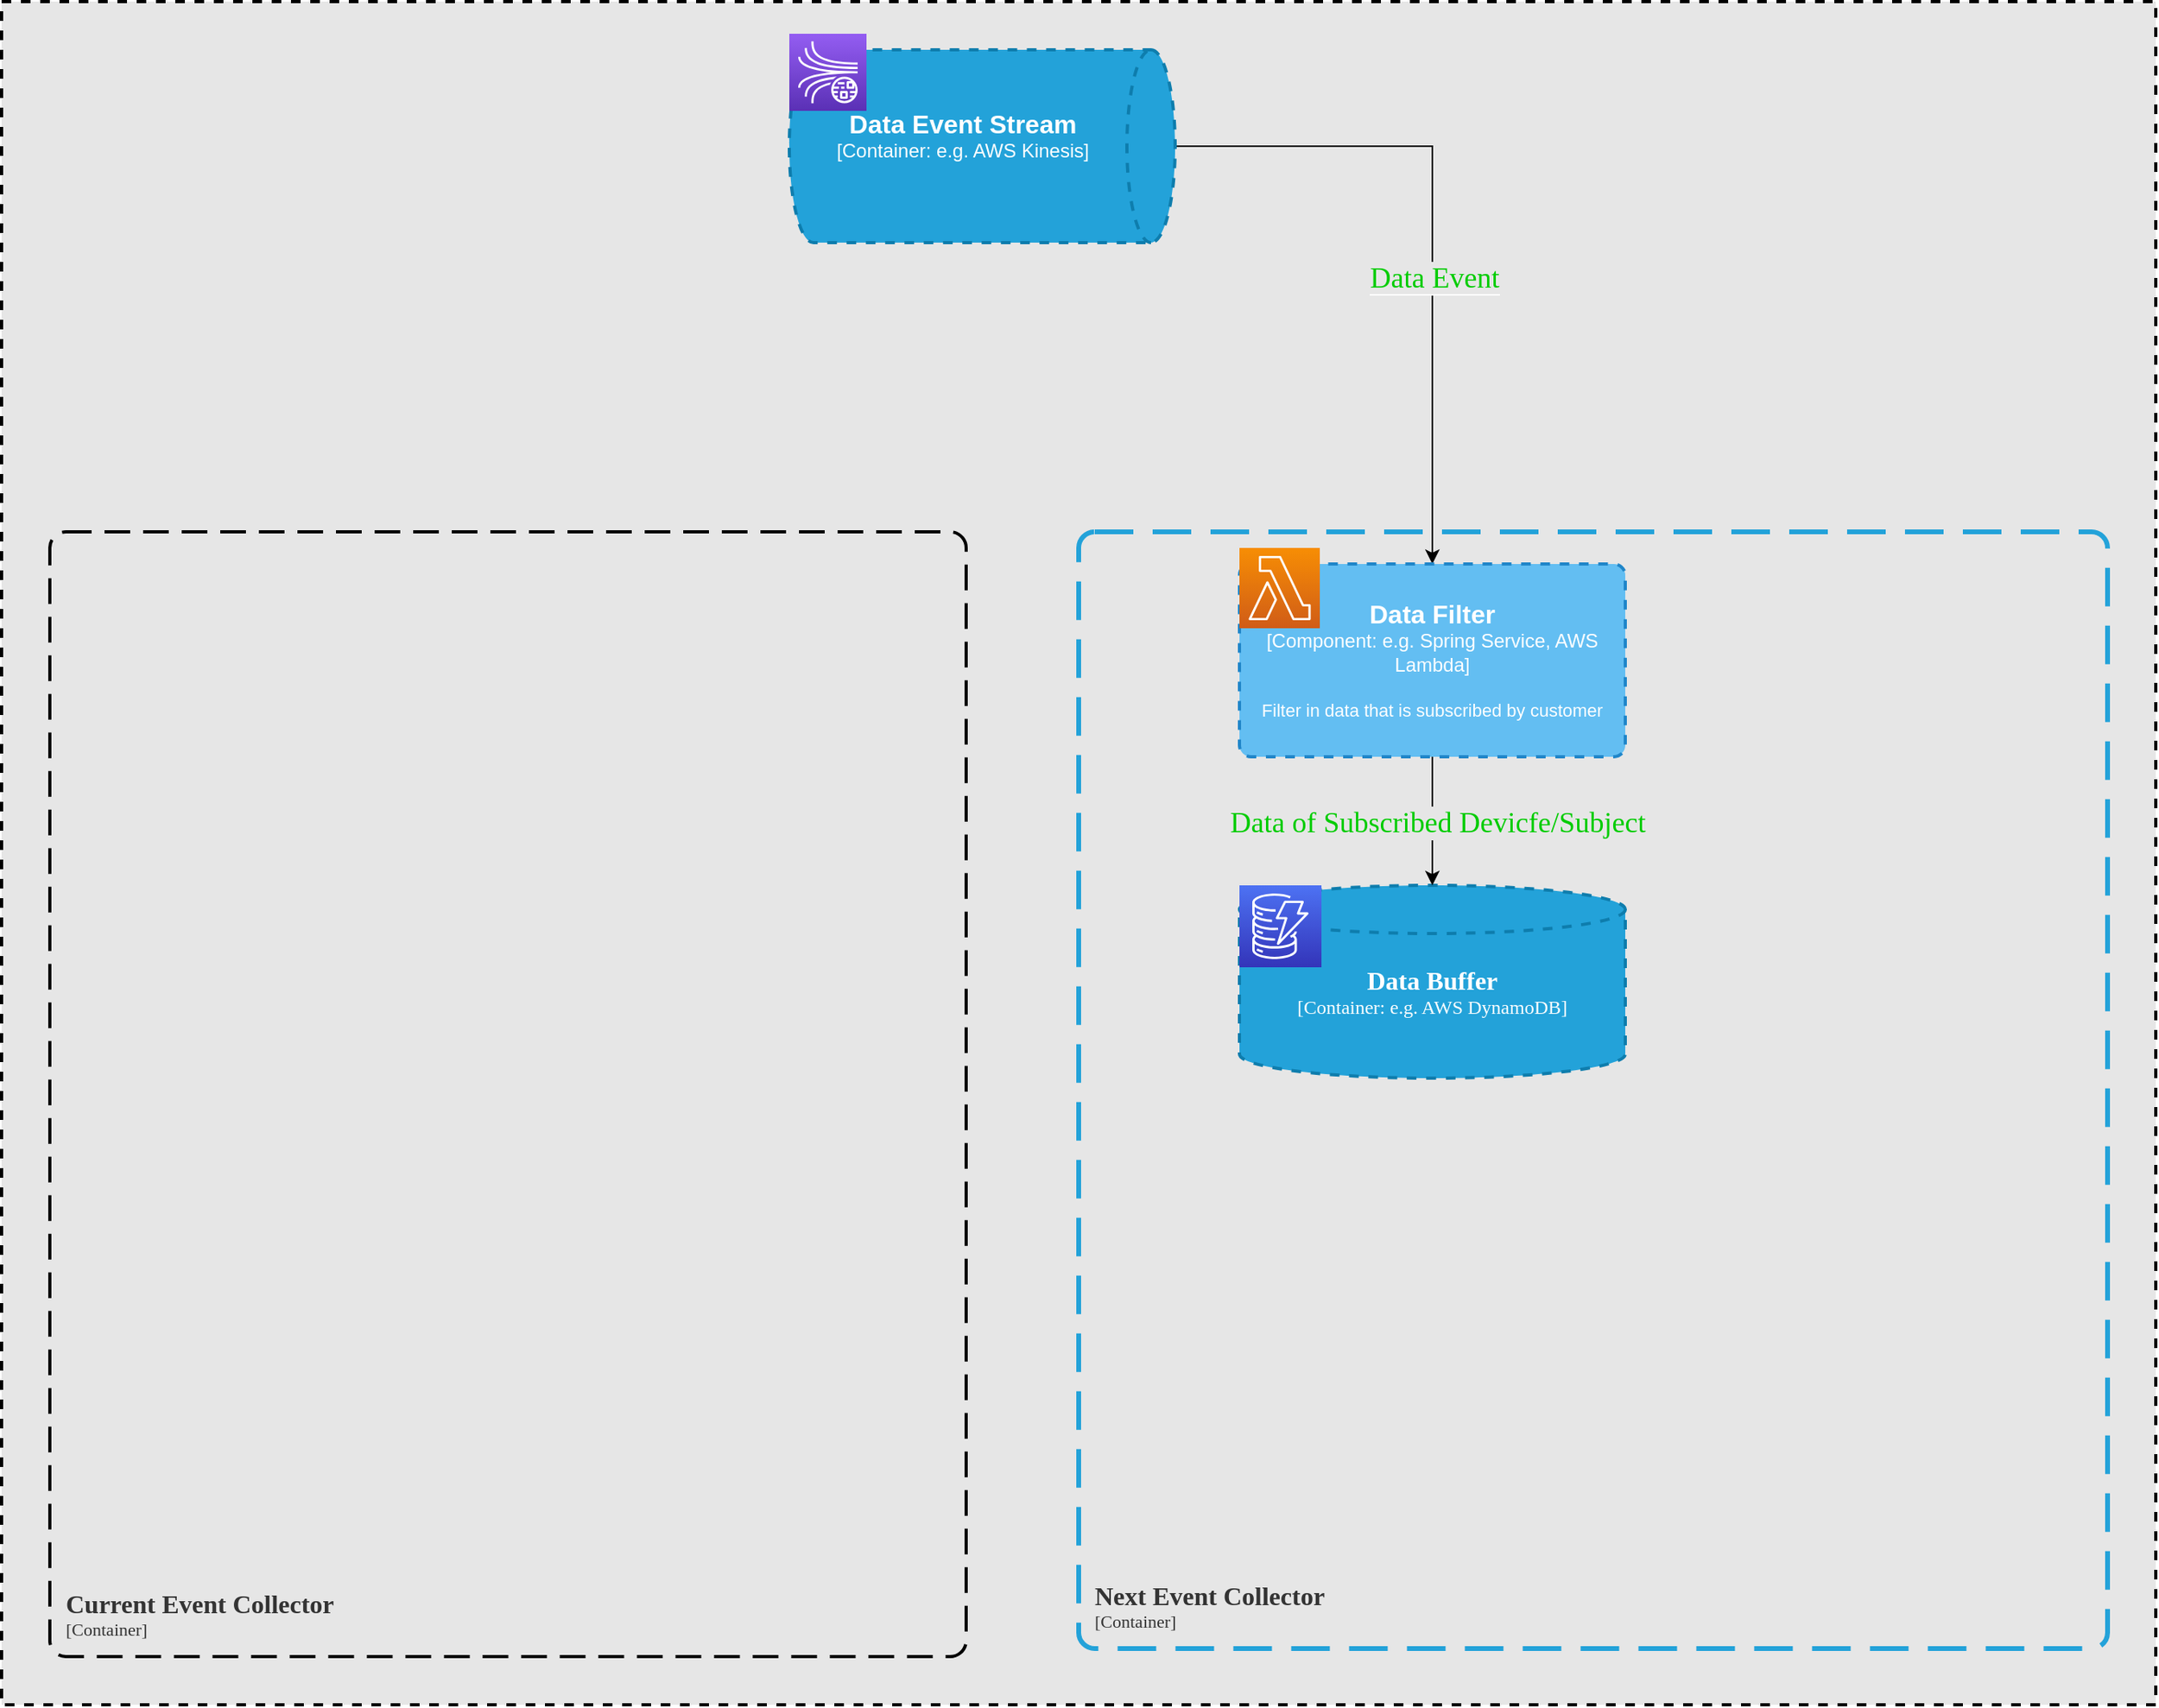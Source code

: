 <mxfile version="20.5.3" type="github"><diagram id="m2yf274t8tq8ouvesx9-" name="Page-1"><mxGraphModel dx="1426" dy="1963" grid="1" gridSize="10" guides="1" tooltips="1" connect="1" arrows="1" fold="1" page="1" pageScale="1" pageWidth="827" pageHeight="1169" math="0" shadow="0"><root><mxCell id="0"/><mxCell id="1" parent="0"/><mxCell id="6_3hUqjpFfgXBnWn_kRa-1" value="" style="rounded=0;whiteSpace=wrap;html=1;dashed=1;strokeWidth=2;fillColor=#E6E6E6;" vertex="1" parent="1"><mxGeometry x="20" y="-290" width="1340" height="1060" as="geometry"/></mxCell><object placeholders="1" c4Name="Current Event Collector" c4Type="ContainerScopeBoundary" c4Application="Container" label="&lt;font style=&quot;font-size: 16px&quot;&gt;&lt;b&gt;&lt;div style=&quot;text-align: left&quot;&gt;%c4Name%&lt;/div&gt;&lt;/b&gt;&lt;/font&gt;&lt;div style=&quot;text-align: left&quot;&gt;[%c4Application%]&lt;/div&gt;" id="TOB8HUzxCa0lJRpBpMYs-25"><mxCell style="rounded=1;fontSize=11;whiteSpace=wrap;html=1;dashed=1;arcSize=20;fillColor=none;strokeColor=#000000;fontColor=#333333;labelBackgroundColor=none;align=left;verticalAlign=bottom;labelBorderColor=none;spacingTop=0;spacing=10;dashPattern=8 4;metaEdit=1;rotatable=0;perimeter=rectanglePerimeter;noLabel=0;labelPadding=0;allowArrows=0;connectable=0;expand=0;recursiveResize=0;editable=1;pointerEvents=0;absoluteArcSize=1;points=[[0.25,0,0],[0.5,0,0],[0.75,0,0],[1,0.25,0],[1,0.5,0],[1,0.75,0],[0.75,1,0],[0.5,1,0],[0.25,1,0],[0,0.75,0],[0,0.5,0],[0,0.25,0]];fontFamily=Comic Sans MS;strokeWidth=2;" parent="1" vertex="1"><mxGeometry x="50" y="40" width="570" height="700" as="geometry"/></mxCell></object><object placeholders="1" c4Name="Next Event Collector" c4Type="ContainerScopeBoundary" c4Application="Container" label="&lt;font style=&quot;font-size: 16px&quot;&gt;&lt;b&gt;&lt;div style=&quot;text-align: left&quot;&gt;%c4Name%&lt;/div&gt;&lt;/b&gt;&lt;/font&gt;&lt;div style=&quot;text-align: left&quot;&gt;[%c4Application%]&lt;/div&gt;" id="6_3hUqjpFfgXBnWn_kRa-3"><mxCell style="rounded=1;fontSize=11;whiteSpace=wrap;html=1;dashed=1;arcSize=20;fillColor=none;strokeColor=#23A2D9;fontColor=#333333;labelBackgroundColor=none;align=left;verticalAlign=bottom;labelBorderColor=none;spacingTop=0;spacing=10;dashPattern=8 4;metaEdit=1;rotatable=0;perimeter=rectanglePerimeter;noLabel=0;labelPadding=0;allowArrows=0;connectable=0;expand=0;recursiveResize=0;editable=1;pointerEvents=0;absoluteArcSize=1;points=[[0.25,0,0],[0.5,0,0],[0.75,0,0],[1,0.25,0],[1,0.5,0],[1,0.75,0],[0.75,1,0],[0.5,1,0],[0.25,1,0],[0,0.75,0],[0,0.5,0],[0,0.25,0]];fontFamily=Comic Sans MS;strokeWidth=3;" vertex="1" parent="1"><mxGeometry x="690" y="40" width="640" height="695" as="geometry"/></mxCell></object><mxCell id="6_3hUqjpFfgXBnWn_kRa-12" style="edgeStyle=orthogonalEdgeStyle;rounded=0;orthogonalLoop=1;jettySize=auto;html=1;" edge="1" parent="1" source="6_3hUqjpFfgXBnWn_kRa-6" target="6_3hUqjpFfgXBnWn_kRa-5"><mxGeometry relative="1" as="geometry"/></mxCell><mxCell id="6_3hUqjpFfgXBnWn_kRa-13" value="&lt;font color=&quot;#00cc00&quot; face=&quot;Comic Sans MS&quot; style=&quot;background-color: rgb(230, 230, 230); font-size: 18px;&quot;&gt;Data Event&lt;/font&gt;" style="edgeLabel;html=1;align=center;verticalAlign=middle;resizable=0;points=[];" vertex="1" connectable="0" parent="6_3hUqjpFfgXBnWn_kRa-12"><mxGeometry x="0.153" y="1" relative="1" as="geometry"><mxPoint as="offset"/></mxGeometry></mxCell><mxCell id="6_3hUqjpFfgXBnWn_kRa-16" value="" style="group" vertex="1" connectable="0" parent="1"><mxGeometry x="790" y="50" width="240" height="130" as="geometry"/></mxCell><object placeholders="1" c4Name="Data Filter" c4Type="Component" c4Technology="e.g. Spring Service, AWS Lambda" c4Description="Filter in data that is subscribed by customer" label="&lt;font style=&quot;font-size: 16px&quot;&gt;&lt;b&gt;%c4Name%&lt;/b&gt;&lt;/font&gt;&lt;div&gt;[%c4Type%: %c4Technology%]&lt;/div&gt;&lt;br&gt;&lt;div&gt;&lt;font style=&quot;font-size: 11px&quot;&gt;%c4Description%&lt;/font&gt;&lt;/div&gt;" id="6_3hUqjpFfgXBnWn_kRa-5"><mxCell style="rounded=1;whiteSpace=wrap;html=1;labelBackgroundColor=none;fillColor=#63BEF2;fontColor=#ffffff;align=center;arcSize=6;strokeColor=#2086C9;metaEdit=1;resizable=0;points=[[0.25,0,0],[0.5,0,0],[0.75,0,0],[1,0.25,0],[1,0.5,0],[1,0.75,0],[0.75,1,0],[0.5,1,0],[0.25,1,0],[0,0.75,0],[0,0.5,0],[0,0.25,0]];dashed=1;strokeWidth=2;" vertex="1" parent="6_3hUqjpFfgXBnWn_kRa-16"><mxGeometry y="10" width="240" height="120" as="geometry"/></mxCell></object><mxCell id="6_3hUqjpFfgXBnWn_kRa-9" value="" style="sketch=0;points=[[0,0,0],[0.25,0,0],[0.5,0,0],[0.75,0,0],[1,0,0],[0,1,0],[0.25,1,0],[0.5,1,0],[0.75,1,0],[1,1,0],[0,0.25,0],[0,0.5,0],[0,0.75,0],[1,0.25,0],[1,0.5,0],[1,0.75,0]];outlineConnect=0;fontColor=#232F3E;gradientColor=#F78E04;gradientDirection=north;fillColor=#D05C17;strokeColor=#ffffff;dashed=0;verticalLabelPosition=bottom;verticalAlign=top;align=center;html=1;fontSize=12;fontStyle=0;aspect=fixed;shape=mxgraph.aws4.resourceIcon;resIcon=mxgraph.aws4.lambda;strokeWidth=2;movable=0;resizable=0;rotatable=0;deletable=0;editable=0;connectable=0;" vertex="1" parent="6_3hUqjpFfgXBnWn_kRa-16"><mxGeometry width="50" height="50" as="geometry"/></mxCell><mxCell id="6_3hUqjpFfgXBnWn_kRa-17" value="" style="group" vertex="1" connectable="0" parent="1"><mxGeometry x="510" y="-270" width="240" height="130" as="geometry"/></mxCell><object placeholders="1" c4Type="Data Event Stream" c4Container="Container" c4Technology="e.g. AWS Kinesis" label="&lt;font style=&quot;font-size: 16px&quot;&gt;&lt;b&gt;%c4Type%&lt;/b&gt;&lt;/font&gt;&lt;div&gt;[%c4Container%:&amp;nbsp;%c4Technology%]&lt;/div&gt;&lt;br&gt;&lt;div&gt;&lt;font style=&quot;font-size: 11px&quot;&gt;&lt;font color=&quot;#E6E6E6&quot;&gt;%c4Description%&lt;/font&gt;&lt;/div&gt;" c4Description="" id="6_3hUqjpFfgXBnWn_kRa-6"><mxCell style="shape=cylinder3;size=15;direction=south;whiteSpace=wrap;html=1;boundedLbl=1;rounded=0;labelBackgroundColor=none;fillColor=#23A2D9;fontSize=12;fontColor=#ffffff;align=center;strokeColor=#0E7DAD;metaEdit=1;points=[[0.5,0,0],[1,0.25,0],[1,0.5,0],[1,0.75,0],[0.5,1,0],[0,0.75,0],[0,0.5,0],[0,0.25,0]];resizable=0;dashed=1;strokeWidth=2;" vertex="1" parent="6_3hUqjpFfgXBnWn_kRa-17"><mxGeometry y="10" width="240" height="120" as="geometry"/></mxCell></object><mxCell id="6_3hUqjpFfgXBnWn_kRa-8" value="" style="sketch=0;points=[[0,0,0],[0.25,0,0],[0.5,0,0],[0.75,0,0],[1,0,0],[0,1,0],[0.25,1,0],[0.5,1,0],[0.75,1,0],[1,1,0],[0,0.25,0],[0,0.5,0],[0,0.75,0],[1,0.25,0],[1,0.5,0],[1,0.75,0]];outlineConnect=0;fontColor=#232F3E;gradientColor=#945DF2;gradientDirection=north;fillColor=#5A30B5;strokeColor=#ffffff;dashed=0;verticalLabelPosition=bottom;verticalAlign=top;align=center;html=1;fontSize=12;fontStyle=0;aspect=fixed;shape=mxgraph.aws4.resourceIcon;resIcon=mxgraph.aws4.kinesis_data_streams;strokeWidth=2;" vertex="1" parent="6_3hUqjpFfgXBnWn_kRa-17"><mxGeometry width="48" height="48" as="geometry"/></mxCell><mxCell id="6_3hUqjpFfgXBnWn_kRa-22" value="" style="group" vertex="1" connectable="0" parent="1"><mxGeometry x="790" y="260" width="240" height="120" as="geometry"/></mxCell><object placeholders="1" c4Type="Data Buffer" c4Container="Container" c4Technology="e.g. AWS DynamoDB" c4Description="" label="&lt;font style=&quot;font-size: 16px&quot;&gt;&lt;b&gt;%c4Type%&lt;/b&gt;&lt;/font&gt;&lt;div&gt;[%c4Container%:&amp;nbsp;%c4Technology%]&lt;/div&gt;&lt;br&gt;&lt;div&gt;&lt;font style=&quot;font-size: 11px&quot;&gt;&lt;font color=&quot;#E6E6E6&quot;&gt;%c4Description%&lt;/font&gt;&lt;/div&gt;" id="6_3hUqjpFfgXBnWn_kRa-21"><mxCell style="shape=cylinder3;size=15;whiteSpace=wrap;html=1;boundedLbl=1;rounded=0;labelBackgroundColor=none;fillColor=#23A2D9;fontSize=12;fontColor=#ffffff;align=center;strokeColor=#0E7DAD;metaEdit=1;points=[[0.5,0,0],[1,0.25,0],[1,0.5,0],[1,0.75,0],[0.5,1,0],[0,0.75,0],[0,0.5,0],[0,0.25,0]];resizable=0;dashed=1;strokeWidth=2;fontFamily=Comic Sans MS;" vertex="1" parent="6_3hUqjpFfgXBnWn_kRa-22"><mxGeometry width="240" height="120" as="geometry"/></mxCell></object><mxCell id="6_3hUqjpFfgXBnWn_kRa-14" value="" style="sketch=0;points=[[0,0,0],[0.25,0,0],[0.5,0,0],[0.75,0,0],[1,0,0],[0,1,0],[0.25,1,0],[0.5,1,0],[0.75,1,0],[1,1,0],[0,0.25,0],[0,0.5,0],[0,0.75,0],[1,0.25,0],[1,0.5,0],[1,0.75,0]];outlineConnect=0;fontColor=#232F3E;gradientColor=#4D72F3;gradientDirection=north;fillColor=#3334B9;strokeColor=#ffffff;dashed=0;verticalLabelPosition=bottom;verticalAlign=top;align=center;html=1;fontSize=12;fontStyle=0;aspect=fixed;shape=mxgraph.aws4.resourceIcon;resIcon=mxgraph.aws4.dynamodb;labelBackgroundColor=#E6E6E6;strokeWidth=2;fontFamily=Comic Sans MS;" vertex="1" parent="6_3hUqjpFfgXBnWn_kRa-22"><mxGeometry width="51" height="51" as="geometry"/></mxCell><mxCell id="6_3hUqjpFfgXBnWn_kRa-23" style="edgeStyle=orthogonalEdgeStyle;rounded=0;orthogonalLoop=1;jettySize=auto;html=1;entryX=0.5;entryY=0;entryDx=0;entryDy=0;entryPerimeter=0;fontFamily=Comic Sans MS;fontSize=18;fontColor=#00CC00;" edge="1" parent="1" source="6_3hUqjpFfgXBnWn_kRa-5" target="6_3hUqjpFfgXBnWn_kRa-21"><mxGeometry relative="1" as="geometry"/></mxCell><mxCell id="6_3hUqjpFfgXBnWn_kRa-24" value="Data of Subscribed&amp;nbsp;Devicfe/Subject" style="edgeLabel;html=1;align=center;verticalAlign=middle;resizable=0;points=[];fontSize=18;fontFamily=Comic Sans MS;fontColor=#00CC00;labelBackgroundColor=#E6E6E6;" vertex="1" connectable="0" parent="6_3hUqjpFfgXBnWn_kRa-23"><mxGeometry x="0.025" y="3" relative="1" as="geometry"><mxPoint as="offset"/></mxGeometry></mxCell></root></mxGraphModel></diagram></mxfile>